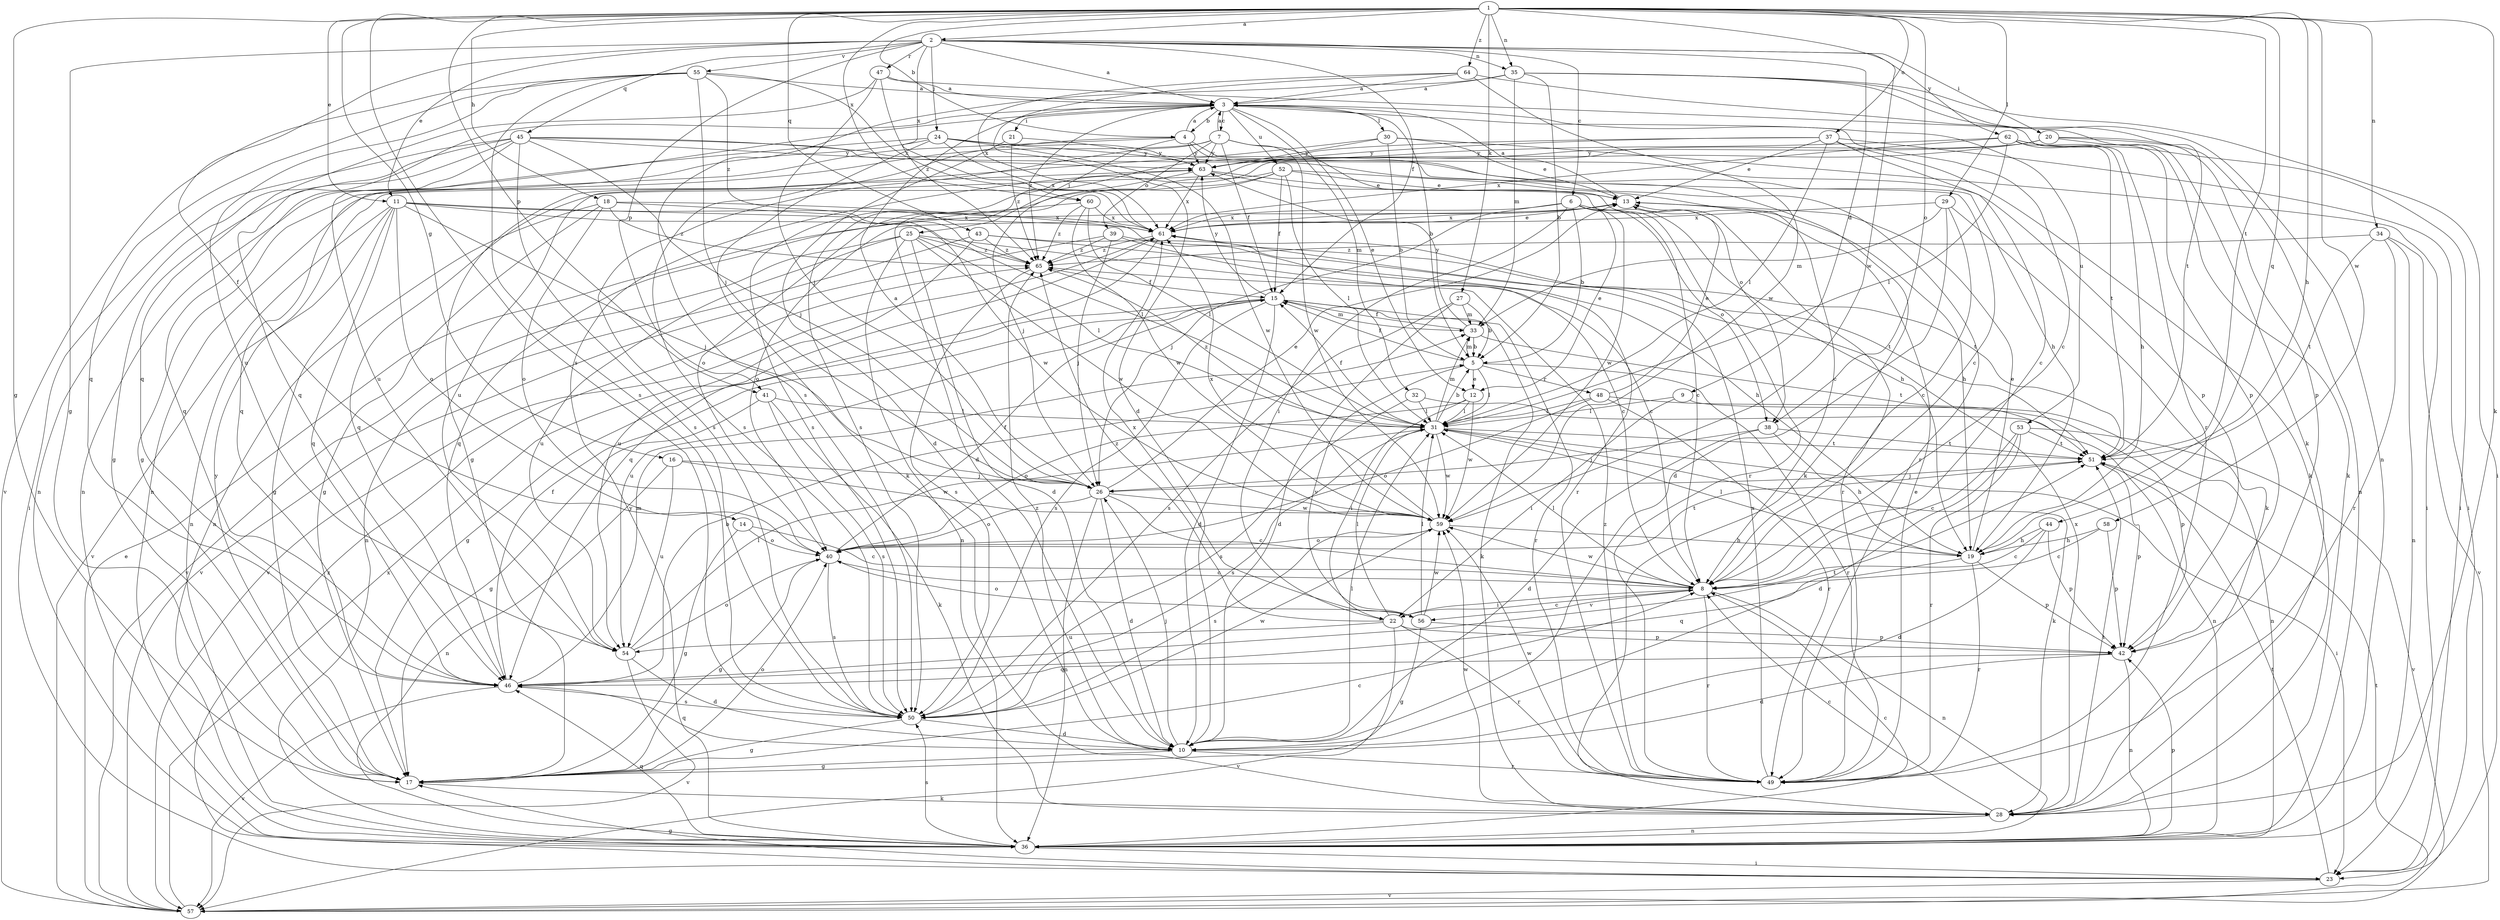 strict digraph  {
	1 -> 2 [label=a];
	2 -> 3 [label=a];
	4 -> 3 [label=a];
	7 -> 3 [label=a];
	13 -> 3 [label=a];
	26 -> 3 [label=a];
	35 -> 3 [label=a];
	47 -> 3 [label=a];
	55 -> 3 [label=a];
	64 -> 3 [label=a];
	1 -> 4 [label=b];
	3 -> 4 [label=b];
	3 -> 5 [label=b];
	6 -> 5 [label=b];
	27 -> 5 [label=b];
	30 -> 5 [label=b];
	31 -> 5 [label=b];
	33 -> 5 [label=b];
	35 -> 5 [label=b];
	46 -> 5 [label=b];
	2 -> 6 [label=c];
	3 -> 7 [label=c];
	3 -> 8 [label=c];
	6 -> 8 [label=c];
	14 -> 8 [label=c];
	17 -> 8 [label=c];
	22 -> 8 [label=c];
	25 -> 8 [label=c];
	26 -> 8 [label=c];
	28 -> 8 [label=c];
	29 -> 8 [label=c];
	36 -> 8 [label=c];
	37 -> 8 [label=c];
	39 -> 8 [label=c];
	40 -> 8 [label=c];
	44 -> 8 [label=c];
	45 -> 8 [label=c];
	52 -> 8 [label=c];
	53 -> 8 [label=c];
	58 -> 8 [label=c];
	2 -> 9 [label=d];
	15 -> 10 [label=d];
	21 -> 10 [label=d];
	25 -> 10 [label=d];
	26 -> 10 [label=d];
	27 -> 10 [label=d];
	29 -> 10 [label=d];
	38 -> 10 [label=d];
	42 -> 10 [label=d];
	44 -> 10 [label=d];
	50 -> 10 [label=d];
	52 -> 10 [label=d];
	53 -> 10 [label=d];
	54 -> 10 [label=d];
	64 -> 10 [label=d];
	1 -> 11 [label=e];
	2 -> 11 [label=e];
	3 -> 12 [label=e];
	5 -> 12 [label=e];
	6 -> 12 [label=e];
	19 -> 13 [label=e];
	26 -> 13 [label=e];
	30 -> 13 [label=e];
	37 -> 13 [label=e];
	48 -> 13 [label=e];
	49 -> 13 [label=e];
	52 -> 13 [label=e];
	57 -> 13 [label=e];
	61 -> 13 [label=e];
	63 -> 13 [label=e];
	2 -> 14 [label=f];
	2 -> 15 [label=f];
	5 -> 15 [label=f];
	7 -> 15 [label=f];
	31 -> 15 [label=f];
	33 -> 15 [label=f];
	40 -> 15 [label=f];
	46 -> 15 [label=f];
	52 -> 15 [label=f];
	65 -> 15 [label=f];
	1 -> 16 [label=g];
	1 -> 17 [label=g];
	2 -> 17 [label=g];
	4 -> 17 [label=g];
	10 -> 17 [label=g];
	11 -> 17 [label=g];
	14 -> 17 [label=g];
	15 -> 17 [label=g];
	18 -> 17 [label=g];
	23 -> 17 [label=g];
	30 -> 17 [label=g];
	40 -> 17 [label=g];
	41 -> 17 [label=g];
	45 -> 17 [label=g];
	50 -> 17 [label=g];
	56 -> 17 [label=g];
	1 -> 18 [label=h];
	1 -> 19 [label=h];
	6 -> 19 [label=h];
	13 -> 19 [label=h];
	24 -> 19 [label=h];
	38 -> 19 [label=h];
	43 -> 19 [label=h];
	44 -> 19 [label=h];
	58 -> 19 [label=h];
	59 -> 19 [label=h];
	62 -> 19 [label=h];
	2 -> 20 [label=i];
	3 -> 21 [label=i];
	6 -> 22 [label=i];
	8 -> 22 [label=i];
	9 -> 22 [label=i];
	12 -> 22 [label=i];
	30 -> 23 [label=i];
	31 -> 23 [label=i];
	35 -> 23 [label=i];
	36 -> 23 [label=i];
	37 -> 23 [label=i];
	45 -> 23 [label=i];
	62 -> 23 [label=i];
	2 -> 24 [label=j];
	4 -> 25 [label=j];
	6 -> 26 [label=j];
	10 -> 26 [label=j];
	11 -> 26 [label=j];
	16 -> 26 [label=j];
	38 -> 26 [label=j];
	39 -> 26 [label=j];
	45 -> 26 [label=j];
	47 -> 26 [label=j];
	51 -> 26 [label=j];
	55 -> 26 [label=j];
	63 -> 26 [label=j];
	1 -> 27 [label=k];
	1 -> 28 [label=k];
	4 -> 28 [label=k];
	15 -> 28 [label=k];
	17 -> 28 [label=k];
	20 -> 28 [label=k];
	24 -> 28 [label=k];
	29 -> 28 [label=k];
	31 -> 28 [label=k];
	37 -> 28 [label=k];
	41 -> 28 [label=k];
	47 -> 28 [label=k];
	1 -> 29 [label=l];
	3 -> 30 [label=l];
	5 -> 31 [label=l];
	8 -> 31 [label=l];
	9 -> 31 [label=l];
	10 -> 31 [label=l];
	11 -> 31 [label=l];
	12 -> 31 [label=l];
	19 -> 31 [label=l];
	22 -> 31 [label=l];
	25 -> 31 [label=l];
	32 -> 31 [label=l];
	37 -> 31 [label=l];
	41 -> 31 [label=l];
	48 -> 31 [label=l];
	52 -> 31 [label=l];
	54 -> 31 [label=l];
	56 -> 31 [label=l];
	60 -> 31 [label=l];
	62 -> 31 [label=l];
	3 -> 32 [label=m];
	5 -> 33 [label=m];
	15 -> 33 [label=m];
	27 -> 33 [label=m];
	29 -> 33 [label=m];
	31 -> 33 [label=m];
	35 -> 33 [label=m];
	46 -> 33 [label=m];
	1 -> 34 [label=n];
	1 -> 35 [label=n];
	2 -> 35 [label=n];
	7 -> 36 [label=n];
	8 -> 36 [label=n];
	9 -> 36 [label=n];
	11 -> 36 [label=n];
	16 -> 36 [label=n];
	18 -> 36 [label=n];
	20 -> 36 [label=n];
	24 -> 36 [label=n];
	25 -> 36 [label=n];
	26 -> 36 [label=n];
	28 -> 36 [label=n];
	32 -> 36 [label=n];
	34 -> 36 [label=n];
	35 -> 36 [label=n];
	42 -> 36 [label=n];
	43 -> 36 [label=n];
	45 -> 36 [label=n];
	1 -> 37 [label=o];
	1 -> 38 [label=o];
	6 -> 38 [label=o];
	7 -> 38 [label=o];
	7 -> 39 [label=o];
	11 -> 40 [label=o];
	12 -> 40 [label=o];
	13 -> 40 [label=o];
	14 -> 40 [label=o];
	17 -> 40 [label=o];
	18 -> 40 [label=o];
	26 -> 40 [label=o];
	48 -> 40 [label=o];
	52 -> 40 [label=o];
	54 -> 40 [label=o];
	56 -> 40 [label=o];
	59 -> 40 [label=o];
	1 -> 41 [label=p];
	2 -> 41 [label=p];
	4 -> 42 [label=p];
	19 -> 42 [label=p];
	20 -> 42 [label=p];
	22 -> 42 [label=p];
	36 -> 42 [label=p];
	44 -> 42 [label=p];
	48 -> 42 [label=p];
	51 -> 42 [label=p];
	56 -> 42 [label=p];
	58 -> 42 [label=p];
	62 -> 42 [label=p];
	1 -> 43 [label=q];
	1 -> 44 [label=q];
	2 -> 45 [label=q];
	3 -> 46 [label=q];
	10 -> 46 [label=q];
	11 -> 46 [label=q];
	19 -> 46 [label=q];
	24 -> 46 [label=q];
	36 -> 46 [label=q];
	42 -> 46 [label=q];
	45 -> 46 [label=q];
	47 -> 46 [label=q];
	52 -> 46 [label=q];
	55 -> 46 [label=q];
	60 -> 46 [label=q];
	61 -> 46 [label=q];
	2 -> 47 [label=r];
	5 -> 48 [label=r];
	5 -> 49 [label=r];
	8 -> 49 [label=r];
	10 -> 49 [label=r];
	11 -> 49 [label=r];
	13 -> 49 [label=r];
	15 -> 49 [label=r];
	19 -> 49 [label=r];
	22 -> 49 [label=r];
	34 -> 49 [label=r];
	45 -> 49 [label=r];
	48 -> 49 [label=r];
	53 -> 49 [label=r];
	63 -> 49 [label=r];
	64 -> 49 [label=r];
	1 -> 50 [label=s];
	4 -> 50 [label=s];
	7 -> 50 [label=s];
	15 -> 50 [label=s];
	20 -> 50 [label=s];
	27 -> 50 [label=s];
	31 -> 50 [label=s];
	32 -> 50 [label=s];
	35 -> 50 [label=s];
	36 -> 50 [label=s];
	37 -> 50 [label=s];
	40 -> 50 [label=s];
	41 -> 50 [label=s];
	45 -> 50 [label=s];
	46 -> 50 [label=s];
	55 -> 50 [label=s];
	59 -> 50 [label=s];
	65 -> 50 [label=s];
	1 -> 51 [label=t];
	23 -> 51 [label=t];
	28 -> 51 [label=t];
	31 -> 51 [label=t];
	33 -> 51 [label=t];
	34 -> 51 [label=t];
	35 -> 51 [label=t];
	38 -> 51 [label=t];
	39 -> 51 [label=t];
	40 -> 51 [label=t];
	43 -> 51 [label=t];
	46 -> 51 [label=t];
	53 -> 51 [label=t];
	57 -> 51 [label=t];
	62 -> 51 [label=t];
	3 -> 52 [label=u];
	3 -> 53 [label=u];
	3 -> 54 [label=u];
	15 -> 54 [label=u];
	16 -> 54 [label=u];
	20 -> 54 [label=u];
	22 -> 54 [label=u];
	25 -> 54 [label=u];
	43 -> 54 [label=u];
	55 -> 54 [label=u];
	2 -> 55 [label=v];
	5 -> 56 [label=v];
	8 -> 56 [label=v];
	11 -> 57 [label=v];
	22 -> 57 [label=v];
	23 -> 57 [label=v];
	25 -> 57 [label=v];
	34 -> 57 [label=v];
	39 -> 57 [label=v];
	46 -> 57 [label=v];
	53 -> 57 [label=v];
	54 -> 57 [label=v];
	55 -> 57 [label=v];
	61 -> 57 [label=v];
	1 -> 58 [label=w];
	1 -> 59 [label=w];
	6 -> 59 [label=w];
	7 -> 59 [label=w];
	8 -> 59 [label=w];
	12 -> 59 [label=w];
	16 -> 59 [label=w];
	18 -> 59 [label=w];
	24 -> 59 [label=w];
	25 -> 59 [label=w];
	26 -> 59 [label=w];
	28 -> 59 [label=w];
	31 -> 59 [label=w];
	49 -> 59 [label=w];
	50 -> 59 [label=w];
	56 -> 59 [label=w];
	60 -> 59 [label=w];
	64 -> 59 [label=w];
	1 -> 60 [label=x];
	2 -> 60 [label=x];
	6 -> 61 [label=x];
	11 -> 61 [label=x];
	13 -> 61 [label=x];
	18 -> 61 [label=x];
	24 -> 61 [label=x];
	28 -> 61 [label=x];
	29 -> 61 [label=x];
	49 -> 61 [label=x];
	55 -> 61 [label=x];
	56 -> 61 [label=x];
	57 -> 61 [label=x];
	59 -> 61 [label=x];
	60 -> 61 [label=x];
	62 -> 61 [label=x];
	63 -> 61 [label=x];
	64 -> 61 [label=x];
	2 -> 62 [label=y];
	4 -> 63 [label=y];
	7 -> 63 [label=y];
	15 -> 63 [label=y];
	17 -> 63 [label=y];
	20 -> 63 [label=y];
	21 -> 63 [label=y];
	24 -> 63 [label=y];
	30 -> 63 [label=y];
	33 -> 63 [label=y];
	36 -> 63 [label=y];
	37 -> 63 [label=y];
	45 -> 63 [label=y];
	62 -> 63 [label=y];
	1 -> 64 [label=z];
	3 -> 65 [label=z];
	10 -> 65 [label=z];
	18 -> 65 [label=z];
	21 -> 65 [label=z];
	22 -> 65 [label=z];
	23 -> 65 [label=z];
	25 -> 65 [label=z];
	31 -> 65 [label=z];
	34 -> 65 [label=z];
	39 -> 65 [label=z];
	43 -> 65 [label=z];
	47 -> 65 [label=z];
	49 -> 65 [label=z];
	55 -> 65 [label=z];
	60 -> 65 [label=z];
	61 -> 65 [label=z];
}
